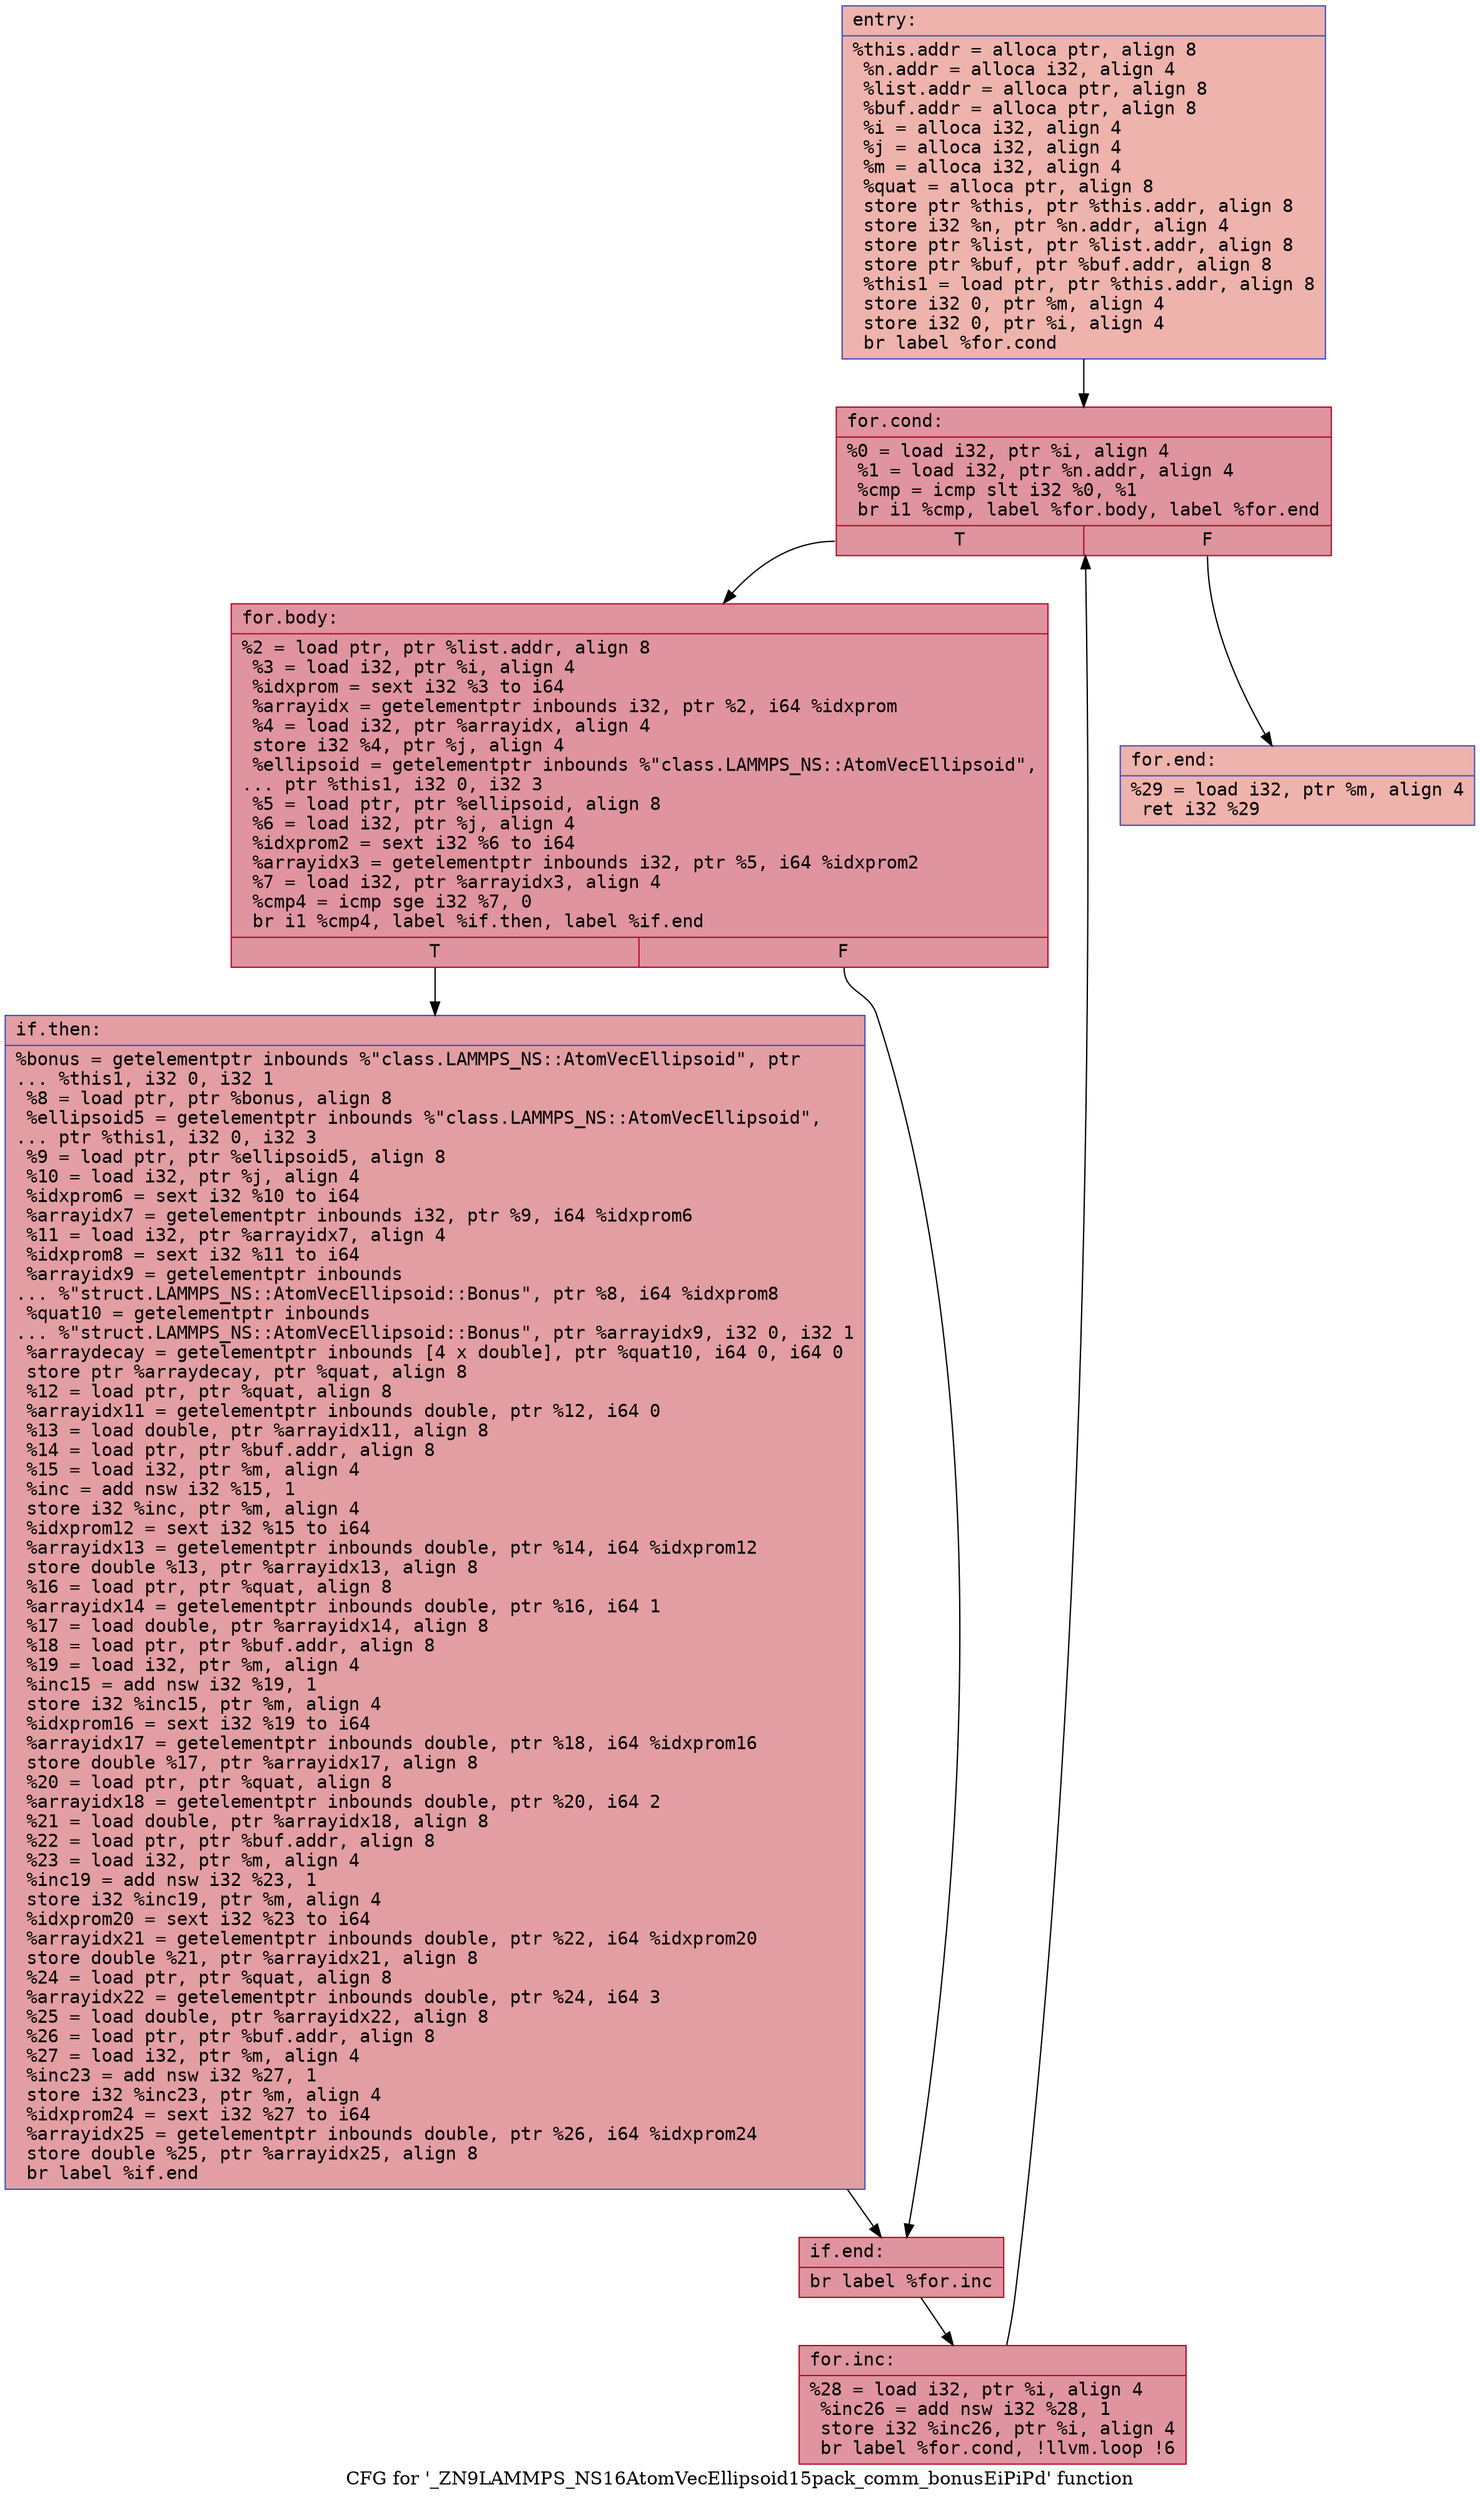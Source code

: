 digraph "CFG for '_ZN9LAMMPS_NS16AtomVecEllipsoid15pack_comm_bonusEiPiPd' function" {
	label="CFG for '_ZN9LAMMPS_NS16AtomVecEllipsoid15pack_comm_bonusEiPiPd' function";

	Node0x556728d41ab0 [shape=record,color="#3d50c3ff", style=filled, fillcolor="#d6524470" fontname="Courier",label="{entry:\l|  %this.addr = alloca ptr, align 8\l  %n.addr = alloca i32, align 4\l  %list.addr = alloca ptr, align 8\l  %buf.addr = alloca ptr, align 8\l  %i = alloca i32, align 4\l  %j = alloca i32, align 4\l  %m = alloca i32, align 4\l  %quat = alloca ptr, align 8\l  store ptr %this, ptr %this.addr, align 8\l  store i32 %n, ptr %n.addr, align 4\l  store ptr %list, ptr %list.addr, align 8\l  store ptr %buf, ptr %buf.addr, align 8\l  %this1 = load ptr, ptr %this.addr, align 8\l  store i32 0, ptr %m, align 4\l  store i32 0, ptr %i, align 4\l  br label %for.cond\l}"];
	Node0x556728d41ab0 -> Node0x556728d42580[tooltip="entry -> for.cond\nProbability 100.00%" ];
	Node0x556728d42580 [shape=record,color="#b70d28ff", style=filled, fillcolor="#b70d2870" fontname="Courier",label="{for.cond:\l|  %0 = load i32, ptr %i, align 4\l  %1 = load i32, ptr %n.addr, align 4\l  %cmp = icmp slt i32 %0, %1\l  br i1 %cmp, label %for.body, label %for.end\l|{<s0>T|<s1>F}}"];
	Node0x556728d42580:s0 -> Node0x556728d42820[tooltip="for.cond -> for.body\nProbability 96.88%" ];
	Node0x556728d42580:s1 -> Node0x556728d428a0[tooltip="for.cond -> for.end\nProbability 3.12%" ];
	Node0x556728d42820 [shape=record,color="#b70d28ff", style=filled, fillcolor="#b70d2870" fontname="Courier",label="{for.body:\l|  %2 = load ptr, ptr %list.addr, align 8\l  %3 = load i32, ptr %i, align 4\l  %idxprom = sext i32 %3 to i64\l  %arrayidx = getelementptr inbounds i32, ptr %2, i64 %idxprom\l  %4 = load i32, ptr %arrayidx, align 4\l  store i32 %4, ptr %j, align 4\l  %ellipsoid = getelementptr inbounds %\"class.LAMMPS_NS::AtomVecEllipsoid\",\l... ptr %this1, i32 0, i32 3\l  %5 = load ptr, ptr %ellipsoid, align 8\l  %6 = load i32, ptr %j, align 4\l  %idxprom2 = sext i32 %6 to i64\l  %arrayidx3 = getelementptr inbounds i32, ptr %5, i64 %idxprom2\l  %7 = load i32, ptr %arrayidx3, align 4\l  %cmp4 = icmp sge i32 %7, 0\l  br i1 %cmp4, label %if.then, label %if.end\l|{<s0>T|<s1>F}}"];
	Node0x556728d42820:s0 -> Node0x556728d431d0[tooltip="for.body -> if.then\nProbability 50.00%" ];
	Node0x556728d42820:s1 -> Node0x556728d41f80[tooltip="for.body -> if.end\nProbability 50.00%" ];
	Node0x556728d431d0 [shape=record,color="#3d50c3ff", style=filled, fillcolor="#be242e70" fontname="Courier",label="{if.then:\l|  %bonus = getelementptr inbounds %\"class.LAMMPS_NS::AtomVecEllipsoid\", ptr\l... %this1, i32 0, i32 1\l  %8 = load ptr, ptr %bonus, align 8\l  %ellipsoid5 = getelementptr inbounds %\"class.LAMMPS_NS::AtomVecEllipsoid\",\l... ptr %this1, i32 0, i32 3\l  %9 = load ptr, ptr %ellipsoid5, align 8\l  %10 = load i32, ptr %j, align 4\l  %idxprom6 = sext i32 %10 to i64\l  %arrayidx7 = getelementptr inbounds i32, ptr %9, i64 %idxprom6\l  %11 = load i32, ptr %arrayidx7, align 4\l  %idxprom8 = sext i32 %11 to i64\l  %arrayidx9 = getelementptr inbounds\l... %\"struct.LAMMPS_NS::AtomVecEllipsoid::Bonus\", ptr %8, i64 %idxprom8\l  %quat10 = getelementptr inbounds\l... %\"struct.LAMMPS_NS::AtomVecEllipsoid::Bonus\", ptr %arrayidx9, i32 0, i32 1\l  %arraydecay = getelementptr inbounds [4 x double], ptr %quat10, i64 0, i64 0\l  store ptr %arraydecay, ptr %quat, align 8\l  %12 = load ptr, ptr %quat, align 8\l  %arrayidx11 = getelementptr inbounds double, ptr %12, i64 0\l  %13 = load double, ptr %arrayidx11, align 8\l  %14 = load ptr, ptr %buf.addr, align 8\l  %15 = load i32, ptr %m, align 4\l  %inc = add nsw i32 %15, 1\l  store i32 %inc, ptr %m, align 4\l  %idxprom12 = sext i32 %15 to i64\l  %arrayidx13 = getelementptr inbounds double, ptr %14, i64 %idxprom12\l  store double %13, ptr %arrayidx13, align 8\l  %16 = load ptr, ptr %quat, align 8\l  %arrayidx14 = getelementptr inbounds double, ptr %16, i64 1\l  %17 = load double, ptr %arrayidx14, align 8\l  %18 = load ptr, ptr %buf.addr, align 8\l  %19 = load i32, ptr %m, align 4\l  %inc15 = add nsw i32 %19, 1\l  store i32 %inc15, ptr %m, align 4\l  %idxprom16 = sext i32 %19 to i64\l  %arrayidx17 = getelementptr inbounds double, ptr %18, i64 %idxprom16\l  store double %17, ptr %arrayidx17, align 8\l  %20 = load ptr, ptr %quat, align 8\l  %arrayidx18 = getelementptr inbounds double, ptr %20, i64 2\l  %21 = load double, ptr %arrayidx18, align 8\l  %22 = load ptr, ptr %buf.addr, align 8\l  %23 = load i32, ptr %m, align 4\l  %inc19 = add nsw i32 %23, 1\l  store i32 %inc19, ptr %m, align 4\l  %idxprom20 = sext i32 %23 to i64\l  %arrayidx21 = getelementptr inbounds double, ptr %22, i64 %idxprom20\l  store double %21, ptr %arrayidx21, align 8\l  %24 = load ptr, ptr %quat, align 8\l  %arrayidx22 = getelementptr inbounds double, ptr %24, i64 3\l  %25 = load double, ptr %arrayidx22, align 8\l  %26 = load ptr, ptr %buf.addr, align 8\l  %27 = load i32, ptr %m, align 4\l  %inc23 = add nsw i32 %27, 1\l  store i32 %inc23, ptr %m, align 4\l  %idxprom24 = sext i32 %27 to i64\l  %arrayidx25 = getelementptr inbounds double, ptr %26, i64 %idxprom24\l  store double %25, ptr %arrayidx25, align 8\l  br label %if.end\l}"];
	Node0x556728d431d0 -> Node0x556728d41f80[tooltip="if.then -> if.end\nProbability 100.00%" ];
	Node0x556728d41f80 [shape=record,color="#b70d28ff", style=filled, fillcolor="#b70d2870" fontname="Courier",label="{if.end:\l|  br label %for.inc\l}"];
	Node0x556728d41f80 -> Node0x556728d43420[tooltip="if.end -> for.inc\nProbability 100.00%" ];
	Node0x556728d43420 [shape=record,color="#b70d28ff", style=filled, fillcolor="#b70d2870" fontname="Courier",label="{for.inc:\l|  %28 = load i32, ptr %i, align 4\l  %inc26 = add nsw i32 %28, 1\l  store i32 %inc26, ptr %i, align 4\l  br label %for.cond, !llvm.loop !6\l}"];
	Node0x556728d43420 -> Node0x556728d42580[tooltip="for.inc -> for.cond\nProbability 100.00%" ];
	Node0x556728d428a0 [shape=record,color="#3d50c3ff", style=filled, fillcolor="#d6524470" fontname="Courier",label="{for.end:\l|  %29 = load i32, ptr %m, align 4\l  ret i32 %29\l}"];
}
